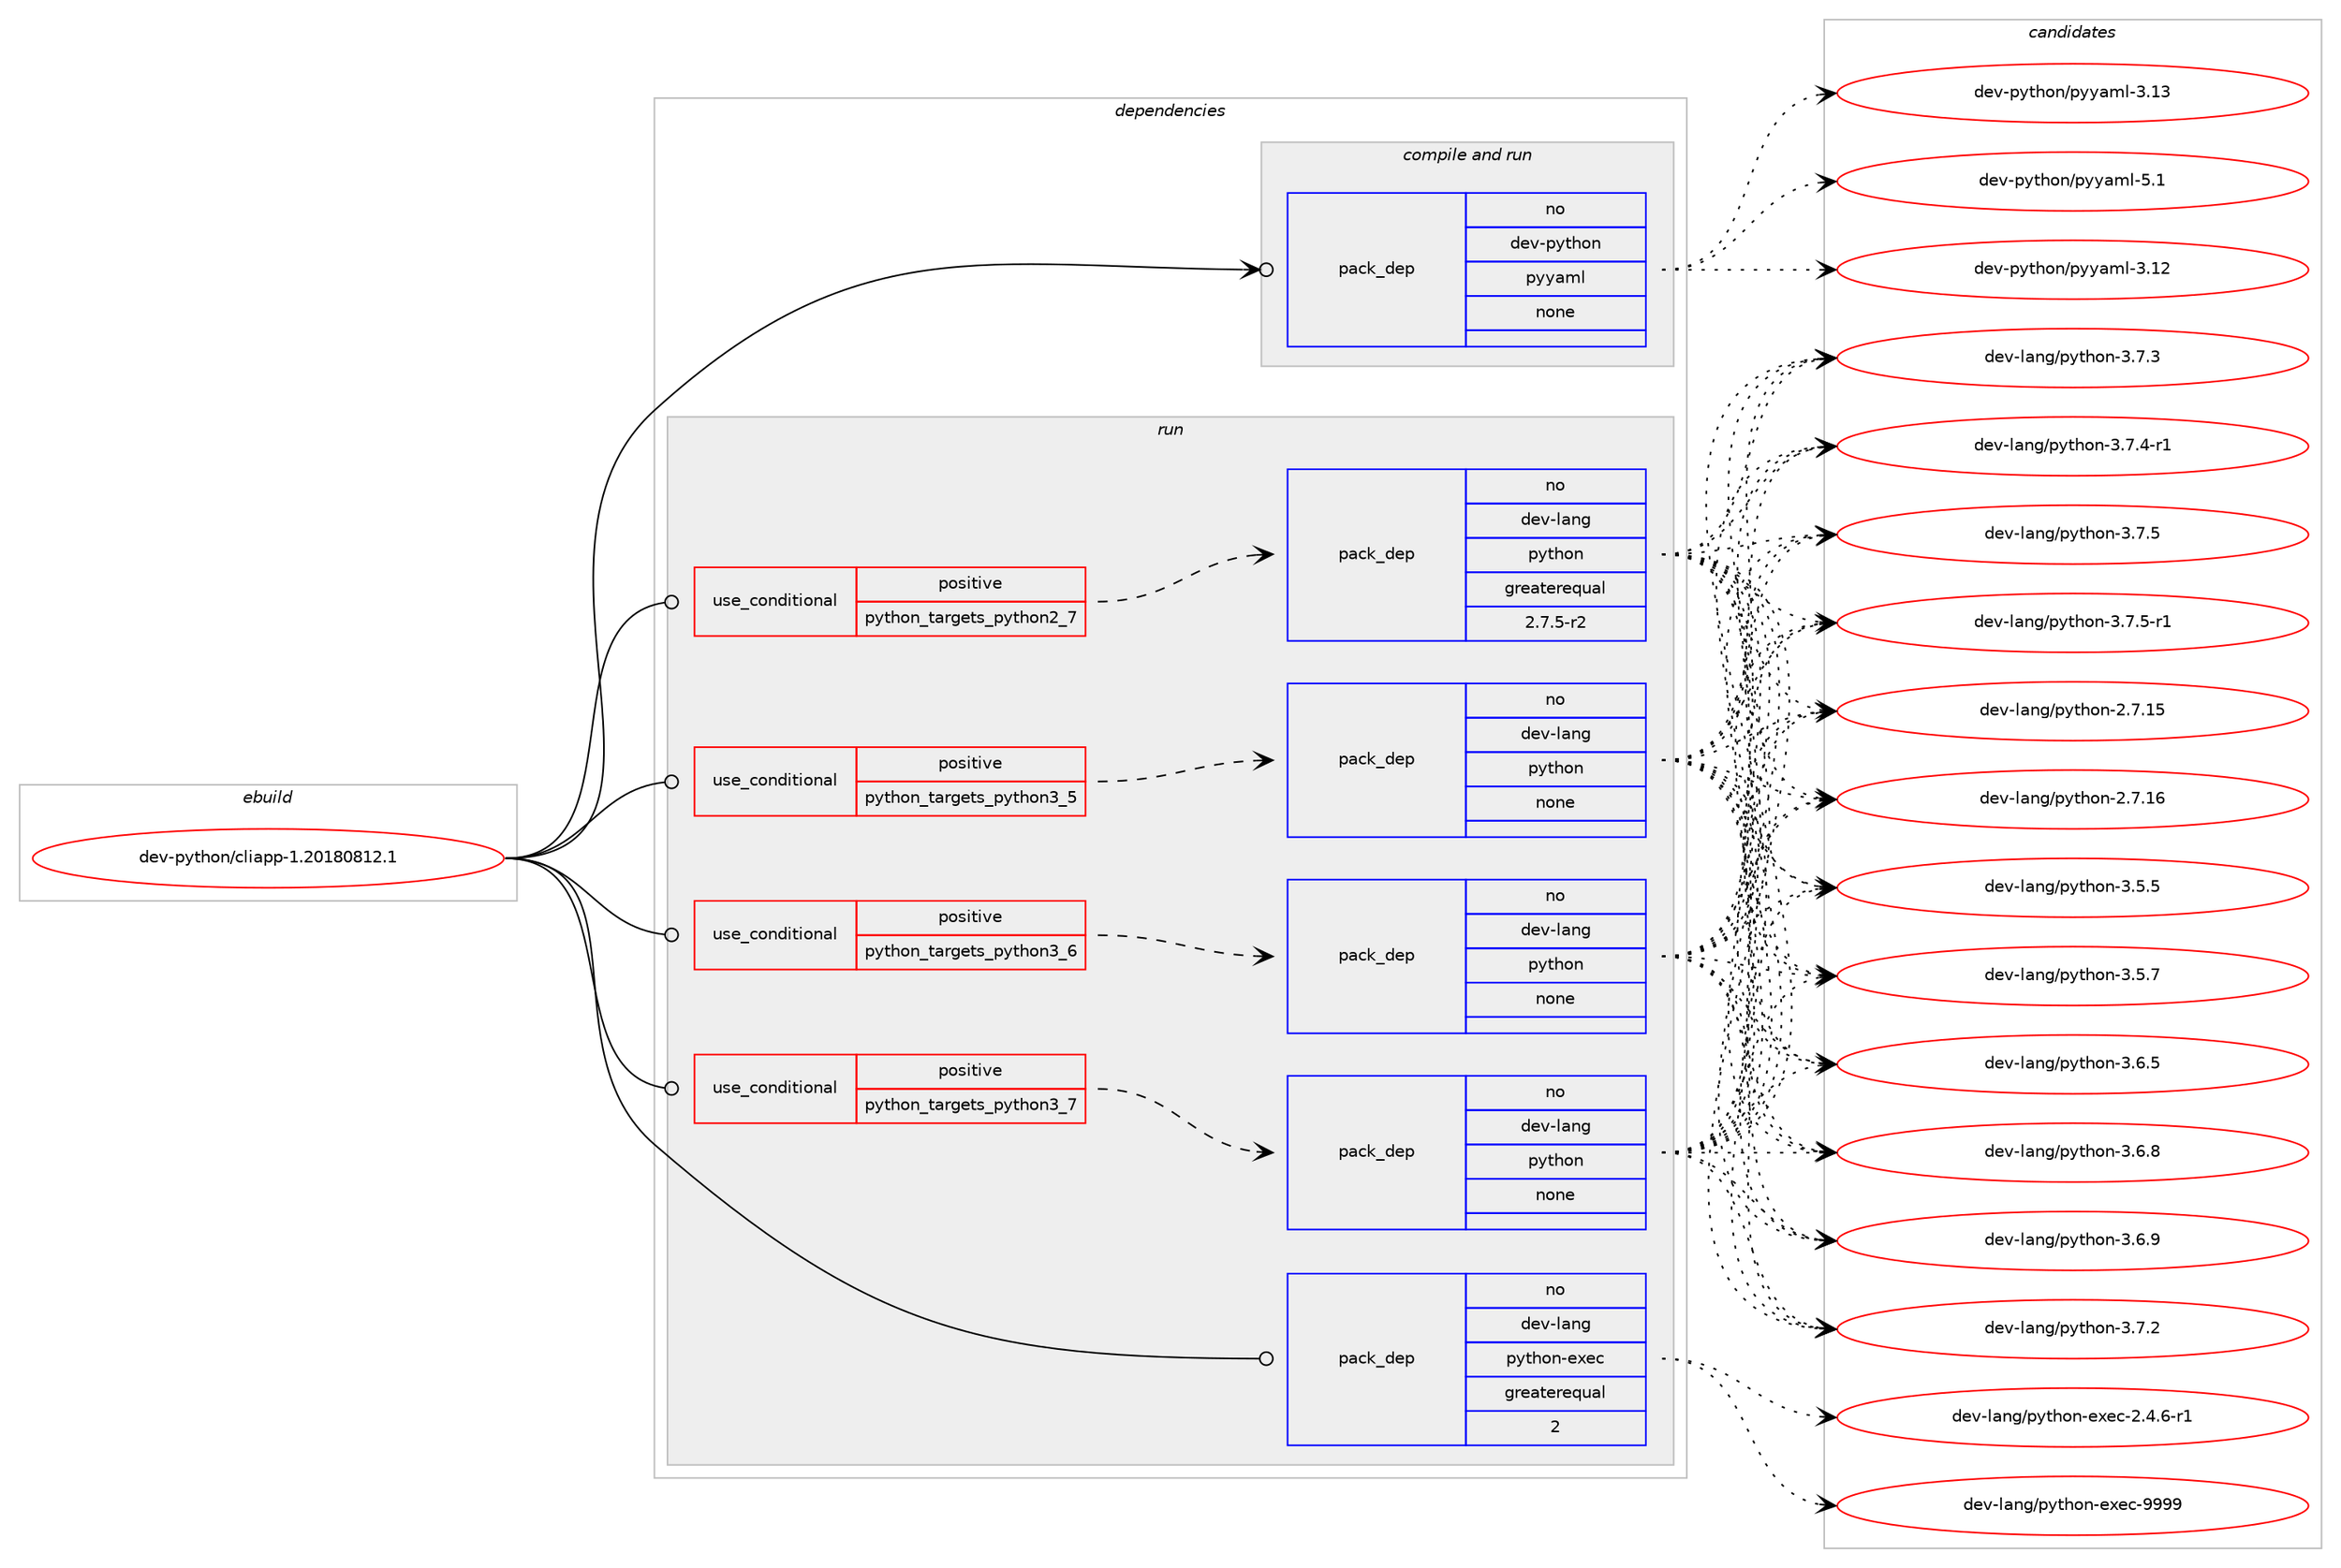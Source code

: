 digraph prolog {

# *************
# Graph options
# *************

newrank=true;
concentrate=true;
compound=true;
graph [rankdir=LR,fontname=Helvetica,fontsize=10,ranksep=1.5];#, ranksep=2.5, nodesep=0.2];
edge  [arrowhead=vee];
node  [fontname=Helvetica,fontsize=10];

# **********
# The ebuild
# **********

subgraph cluster_leftcol {
color=gray;
rank=same;
label=<<i>ebuild</i>>;
id [label="dev-python/cliapp-1.20180812.1", color=red, width=4, href="../dev-python/cliapp-1.20180812.1.svg"];
}

# ****************
# The dependencies
# ****************

subgraph cluster_midcol {
color=gray;
label=<<i>dependencies</i>>;
subgraph cluster_compile {
fillcolor="#eeeeee";
style=filled;
label=<<i>compile</i>>;
}
subgraph cluster_compileandrun {
fillcolor="#eeeeee";
style=filled;
label=<<i>compile and run</i>>;
subgraph pack449694 {
dependency599033 [label=<<TABLE BORDER="0" CELLBORDER="1" CELLSPACING="0" CELLPADDING="4" WIDTH="220"><TR><TD ROWSPAN="6" CELLPADDING="30">pack_dep</TD></TR><TR><TD WIDTH="110">no</TD></TR><TR><TD>dev-python</TD></TR><TR><TD>pyyaml</TD></TR><TR><TD>none</TD></TR><TR><TD></TD></TR></TABLE>>, shape=none, color=blue];
}
id:e -> dependency599033:w [weight=20,style="solid",arrowhead="odotvee"];
}
subgraph cluster_run {
fillcolor="#eeeeee";
style=filled;
label=<<i>run</i>>;
subgraph cond137560 {
dependency599034 [label=<<TABLE BORDER="0" CELLBORDER="1" CELLSPACING="0" CELLPADDING="4"><TR><TD ROWSPAN="3" CELLPADDING="10">use_conditional</TD></TR><TR><TD>positive</TD></TR><TR><TD>python_targets_python2_7</TD></TR></TABLE>>, shape=none, color=red];
subgraph pack449695 {
dependency599035 [label=<<TABLE BORDER="0" CELLBORDER="1" CELLSPACING="0" CELLPADDING="4" WIDTH="220"><TR><TD ROWSPAN="6" CELLPADDING="30">pack_dep</TD></TR><TR><TD WIDTH="110">no</TD></TR><TR><TD>dev-lang</TD></TR><TR><TD>python</TD></TR><TR><TD>greaterequal</TD></TR><TR><TD>2.7.5-r2</TD></TR></TABLE>>, shape=none, color=blue];
}
dependency599034:e -> dependency599035:w [weight=20,style="dashed",arrowhead="vee"];
}
id:e -> dependency599034:w [weight=20,style="solid",arrowhead="odot"];
subgraph cond137561 {
dependency599036 [label=<<TABLE BORDER="0" CELLBORDER="1" CELLSPACING="0" CELLPADDING="4"><TR><TD ROWSPAN="3" CELLPADDING="10">use_conditional</TD></TR><TR><TD>positive</TD></TR><TR><TD>python_targets_python3_5</TD></TR></TABLE>>, shape=none, color=red];
subgraph pack449696 {
dependency599037 [label=<<TABLE BORDER="0" CELLBORDER="1" CELLSPACING="0" CELLPADDING="4" WIDTH="220"><TR><TD ROWSPAN="6" CELLPADDING="30">pack_dep</TD></TR><TR><TD WIDTH="110">no</TD></TR><TR><TD>dev-lang</TD></TR><TR><TD>python</TD></TR><TR><TD>none</TD></TR><TR><TD></TD></TR></TABLE>>, shape=none, color=blue];
}
dependency599036:e -> dependency599037:w [weight=20,style="dashed",arrowhead="vee"];
}
id:e -> dependency599036:w [weight=20,style="solid",arrowhead="odot"];
subgraph cond137562 {
dependency599038 [label=<<TABLE BORDER="0" CELLBORDER="1" CELLSPACING="0" CELLPADDING="4"><TR><TD ROWSPAN="3" CELLPADDING="10">use_conditional</TD></TR><TR><TD>positive</TD></TR><TR><TD>python_targets_python3_6</TD></TR></TABLE>>, shape=none, color=red];
subgraph pack449697 {
dependency599039 [label=<<TABLE BORDER="0" CELLBORDER="1" CELLSPACING="0" CELLPADDING="4" WIDTH="220"><TR><TD ROWSPAN="6" CELLPADDING="30">pack_dep</TD></TR><TR><TD WIDTH="110">no</TD></TR><TR><TD>dev-lang</TD></TR><TR><TD>python</TD></TR><TR><TD>none</TD></TR><TR><TD></TD></TR></TABLE>>, shape=none, color=blue];
}
dependency599038:e -> dependency599039:w [weight=20,style="dashed",arrowhead="vee"];
}
id:e -> dependency599038:w [weight=20,style="solid",arrowhead="odot"];
subgraph cond137563 {
dependency599040 [label=<<TABLE BORDER="0" CELLBORDER="1" CELLSPACING="0" CELLPADDING="4"><TR><TD ROWSPAN="3" CELLPADDING="10">use_conditional</TD></TR><TR><TD>positive</TD></TR><TR><TD>python_targets_python3_7</TD></TR></TABLE>>, shape=none, color=red];
subgraph pack449698 {
dependency599041 [label=<<TABLE BORDER="0" CELLBORDER="1" CELLSPACING="0" CELLPADDING="4" WIDTH="220"><TR><TD ROWSPAN="6" CELLPADDING="30">pack_dep</TD></TR><TR><TD WIDTH="110">no</TD></TR><TR><TD>dev-lang</TD></TR><TR><TD>python</TD></TR><TR><TD>none</TD></TR><TR><TD></TD></TR></TABLE>>, shape=none, color=blue];
}
dependency599040:e -> dependency599041:w [weight=20,style="dashed",arrowhead="vee"];
}
id:e -> dependency599040:w [weight=20,style="solid",arrowhead="odot"];
subgraph pack449699 {
dependency599042 [label=<<TABLE BORDER="0" CELLBORDER="1" CELLSPACING="0" CELLPADDING="4" WIDTH="220"><TR><TD ROWSPAN="6" CELLPADDING="30">pack_dep</TD></TR><TR><TD WIDTH="110">no</TD></TR><TR><TD>dev-lang</TD></TR><TR><TD>python-exec</TD></TR><TR><TD>greaterequal</TD></TR><TR><TD>2</TD></TR></TABLE>>, shape=none, color=blue];
}
id:e -> dependency599042:w [weight=20,style="solid",arrowhead="odot"];
}
}

# **************
# The candidates
# **************

subgraph cluster_choices {
rank=same;
color=gray;
label=<<i>candidates</i>>;

subgraph choice449694 {
color=black;
nodesep=1;
choice1001011184511212111610411111047112121121971091084551464950 [label="dev-python/pyyaml-3.12", color=red, width=4,href="../dev-python/pyyaml-3.12.svg"];
choice1001011184511212111610411111047112121121971091084551464951 [label="dev-python/pyyaml-3.13", color=red, width=4,href="../dev-python/pyyaml-3.13.svg"];
choice10010111845112121116104111110471121211219710910845534649 [label="dev-python/pyyaml-5.1", color=red, width=4,href="../dev-python/pyyaml-5.1.svg"];
dependency599033:e -> choice1001011184511212111610411111047112121121971091084551464950:w [style=dotted,weight="100"];
dependency599033:e -> choice1001011184511212111610411111047112121121971091084551464951:w [style=dotted,weight="100"];
dependency599033:e -> choice10010111845112121116104111110471121211219710910845534649:w [style=dotted,weight="100"];
}
subgraph choice449695 {
color=black;
nodesep=1;
choice10010111845108971101034711212111610411111045504655464953 [label="dev-lang/python-2.7.15", color=red, width=4,href="../dev-lang/python-2.7.15.svg"];
choice10010111845108971101034711212111610411111045504655464954 [label="dev-lang/python-2.7.16", color=red, width=4,href="../dev-lang/python-2.7.16.svg"];
choice100101118451089711010347112121116104111110455146534653 [label="dev-lang/python-3.5.5", color=red, width=4,href="../dev-lang/python-3.5.5.svg"];
choice100101118451089711010347112121116104111110455146534655 [label="dev-lang/python-3.5.7", color=red, width=4,href="../dev-lang/python-3.5.7.svg"];
choice100101118451089711010347112121116104111110455146544653 [label="dev-lang/python-3.6.5", color=red, width=4,href="../dev-lang/python-3.6.5.svg"];
choice100101118451089711010347112121116104111110455146544656 [label="dev-lang/python-3.6.8", color=red, width=4,href="../dev-lang/python-3.6.8.svg"];
choice100101118451089711010347112121116104111110455146544657 [label="dev-lang/python-3.6.9", color=red, width=4,href="../dev-lang/python-3.6.9.svg"];
choice100101118451089711010347112121116104111110455146554650 [label="dev-lang/python-3.7.2", color=red, width=4,href="../dev-lang/python-3.7.2.svg"];
choice100101118451089711010347112121116104111110455146554651 [label="dev-lang/python-3.7.3", color=red, width=4,href="../dev-lang/python-3.7.3.svg"];
choice1001011184510897110103471121211161041111104551465546524511449 [label="dev-lang/python-3.7.4-r1", color=red, width=4,href="../dev-lang/python-3.7.4-r1.svg"];
choice100101118451089711010347112121116104111110455146554653 [label="dev-lang/python-3.7.5", color=red, width=4,href="../dev-lang/python-3.7.5.svg"];
choice1001011184510897110103471121211161041111104551465546534511449 [label="dev-lang/python-3.7.5-r1", color=red, width=4,href="../dev-lang/python-3.7.5-r1.svg"];
dependency599035:e -> choice10010111845108971101034711212111610411111045504655464953:w [style=dotted,weight="100"];
dependency599035:e -> choice10010111845108971101034711212111610411111045504655464954:w [style=dotted,weight="100"];
dependency599035:e -> choice100101118451089711010347112121116104111110455146534653:w [style=dotted,weight="100"];
dependency599035:e -> choice100101118451089711010347112121116104111110455146534655:w [style=dotted,weight="100"];
dependency599035:e -> choice100101118451089711010347112121116104111110455146544653:w [style=dotted,weight="100"];
dependency599035:e -> choice100101118451089711010347112121116104111110455146544656:w [style=dotted,weight="100"];
dependency599035:e -> choice100101118451089711010347112121116104111110455146544657:w [style=dotted,weight="100"];
dependency599035:e -> choice100101118451089711010347112121116104111110455146554650:w [style=dotted,weight="100"];
dependency599035:e -> choice100101118451089711010347112121116104111110455146554651:w [style=dotted,weight="100"];
dependency599035:e -> choice1001011184510897110103471121211161041111104551465546524511449:w [style=dotted,weight="100"];
dependency599035:e -> choice100101118451089711010347112121116104111110455146554653:w [style=dotted,weight="100"];
dependency599035:e -> choice1001011184510897110103471121211161041111104551465546534511449:w [style=dotted,weight="100"];
}
subgraph choice449696 {
color=black;
nodesep=1;
choice10010111845108971101034711212111610411111045504655464953 [label="dev-lang/python-2.7.15", color=red, width=4,href="../dev-lang/python-2.7.15.svg"];
choice10010111845108971101034711212111610411111045504655464954 [label="dev-lang/python-2.7.16", color=red, width=4,href="../dev-lang/python-2.7.16.svg"];
choice100101118451089711010347112121116104111110455146534653 [label="dev-lang/python-3.5.5", color=red, width=4,href="../dev-lang/python-3.5.5.svg"];
choice100101118451089711010347112121116104111110455146534655 [label="dev-lang/python-3.5.7", color=red, width=4,href="../dev-lang/python-3.5.7.svg"];
choice100101118451089711010347112121116104111110455146544653 [label="dev-lang/python-3.6.5", color=red, width=4,href="../dev-lang/python-3.6.5.svg"];
choice100101118451089711010347112121116104111110455146544656 [label="dev-lang/python-3.6.8", color=red, width=4,href="../dev-lang/python-3.6.8.svg"];
choice100101118451089711010347112121116104111110455146544657 [label="dev-lang/python-3.6.9", color=red, width=4,href="../dev-lang/python-3.6.9.svg"];
choice100101118451089711010347112121116104111110455146554650 [label="dev-lang/python-3.7.2", color=red, width=4,href="../dev-lang/python-3.7.2.svg"];
choice100101118451089711010347112121116104111110455146554651 [label="dev-lang/python-3.7.3", color=red, width=4,href="../dev-lang/python-3.7.3.svg"];
choice1001011184510897110103471121211161041111104551465546524511449 [label="dev-lang/python-3.7.4-r1", color=red, width=4,href="../dev-lang/python-3.7.4-r1.svg"];
choice100101118451089711010347112121116104111110455146554653 [label="dev-lang/python-3.7.5", color=red, width=4,href="../dev-lang/python-3.7.5.svg"];
choice1001011184510897110103471121211161041111104551465546534511449 [label="dev-lang/python-3.7.5-r1", color=red, width=4,href="../dev-lang/python-3.7.5-r1.svg"];
dependency599037:e -> choice10010111845108971101034711212111610411111045504655464953:w [style=dotted,weight="100"];
dependency599037:e -> choice10010111845108971101034711212111610411111045504655464954:w [style=dotted,weight="100"];
dependency599037:e -> choice100101118451089711010347112121116104111110455146534653:w [style=dotted,weight="100"];
dependency599037:e -> choice100101118451089711010347112121116104111110455146534655:w [style=dotted,weight="100"];
dependency599037:e -> choice100101118451089711010347112121116104111110455146544653:w [style=dotted,weight="100"];
dependency599037:e -> choice100101118451089711010347112121116104111110455146544656:w [style=dotted,weight="100"];
dependency599037:e -> choice100101118451089711010347112121116104111110455146544657:w [style=dotted,weight="100"];
dependency599037:e -> choice100101118451089711010347112121116104111110455146554650:w [style=dotted,weight="100"];
dependency599037:e -> choice100101118451089711010347112121116104111110455146554651:w [style=dotted,weight="100"];
dependency599037:e -> choice1001011184510897110103471121211161041111104551465546524511449:w [style=dotted,weight="100"];
dependency599037:e -> choice100101118451089711010347112121116104111110455146554653:w [style=dotted,weight="100"];
dependency599037:e -> choice1001011184510897110103471121211161041111104551465546534511449:w [style=dotted,weight="100"];
}
subgraph choice449697 {
color=black;
nodesep=1;
choice10010111845108971101034711212111610411111045504655464953 [label="dev-lang/python-2.7.15", color=red, width=4,href="../dev-lang/python-2.7.15.svg"];
choice10010111845108971101034711212111610411111045504655464954 [label="dev-lang/python-2.7.16", color=red, width=4,href="../dev-lang/python-2.7.16.svg"];
choice100101118451089711010347112121116104111110455146534653 [label="dev-lang/python-3.5.5", color=red, width=4,href="../dev-lang/python-3.5.5.svg"];
choice100101118451089711010347112121116104111110455146534655 [label="dev-lang/python-3.5.7", color=red, width=4,href="../dev-lang/python-3.5.7.svg"];
choice100101118451089711010347112121116104111110455146544653 [label="dev-lang/python-3.6.5", color=red, width=4,href="../dev-lang/python-3.6.5.svg"];
choice100101118451089711010347112121116104111110455146544656 [label="dev-lang/python-3.6.8", color=red, width=4,href="../dev-lang/python-3.6.8.svg"];
choice100101118451089711010347112121116104111110455146544657 [label="dev-lang/python-3.6.9", color=red, width=4,href="../dev-lang/python-3.6.9.svg"];
choice100101118451089711010347112121116104111110455146554650 [label="dev-lang/python-3.7.2", color=red, width=4,href="../dev-lang/python-3.7.2.svg"];
choice100101118451089711010347112121116104111110455146554651 [label="dev-lang/python-3.7.3", color=red, width=4,href="../dev-lang/python-3.7.3.svg"];
choice1001011184510897110103471121211161041111104551465546524511449 [label="dev-lang/python-3.7.4-r1", color=red, width=4,href="../dev-lang/python-3.7.4-r1.svg"];
choice100101118451089711010347112121116104111110455146554653 [label="dev-lang/python-3.7.5", color=red, width=4,href="../dev-lang/python-3.7.5.svg"];
choice1001011184510897110103471121211161041111104551465546534511449 [label="dev-lang/python-3.7.5-r1", color=red, width=4,href="../dev-lang/python-3.7.5-r1.svg"];
dependency599039:e -> choice10010111845108971101034711212111610411111045504655464953:w [style=dotted,weight="100"];
dependency599039:e -> choice10010111845108971101034711212111610411111045504655464954:w [style=dotted,weight="100"];
dependency599039:e -> choice100101118451089711010347112121116104111110455146534653:w [style=dotted,weight="100"];
dependency599039:e -> choice100101118451089711010347112121116104111110455146534655:w [style=dotted,weight="100"];
dependency599039:e -> choice100101118451089711010347112121116104111110455146544653:w [style=dotted,weight="100"];
dependency599039:e -> choice100101118451089711010347112121116104111110455146544656:w [style=dotted,weight="100"];
dependency599039:e -> choice100101118451089711010347112121116104111110455146544657:w [style=dotted,weight="100"];
dependency599039:e -> choice100101118451089711010347112121116104111110455146554650:w [style=dotted,weight="100"];
dependency599039:e -> choice100101118451089711010347112121116104111110455146554651:w [style=dotted,weight="100"];
dependency599039:e -> choice1001011184510897110103471121211161041111104551465546524511449:w [style=dotted,weight="100"];
dependency599039:e -> choice100101118451089711010347112121116104111110455146554653:w [style=dotted,weight="100"];
dependency599039:e -> choice1001011184510897110103471121211161041111104551465546534511449:w [style=dotted,weight="100"];
}
subgraph choice449698 {
color=black;
nodesep=1;
choice10010111845108971101034711212111610411111045504655464953 [label="dev-lang/python-2.7.15", color=red, width=4,href="../dev-lang/python-2.7.15.svg"];
choice10010111845108971101034711212111610411111045504655464954 [label="dev-lang/python-2.7.16", color=red, width=4,href="../dev-lang/python-2.7.16.svg"];
choice100101118451089711010347112121116104111110455146534653 [label="dev-lang/python-3.5.5", color=red, width=4,href="../dev-lang/python-3.5.5.svg"];
choice100101118451089711010347112121116104111110455146534655 [label="dev-lang/python-3.5.7", color=red, width=4,href="../dev-lang/python-3.5.7.svg"];
choice100101118451089711010347112121116104111110455146544653 [label="dev-lang/python-3.6.5", color=red, width=4,href="../dev-lang/python-3.6.5.svg"];
choice100101118451089711010347112121116104111110455146544656 [label="dev-lang/python-3.6.8", color=red, width=4,href="../dev-lang/python-3.6.8.svg"];
choice100101118451089711010347112121116104111110455146544657 [label="dev-lang/python-3.6.9", color=red, width=4,href="../dev-lang/python-3.6.9.svg"];
choice100101118451089711010347112121116104111110455146554650 [label="dev-lang/python-3.7.2", color=red, width=4,href="../dev-lang/python-3.7.2.svg"];
choice100101118451089711010347112121116104111110455146554651 [label="dev-lang/python-3.7.3", color=red, width=4,href="../dev-lang/python-3.7.3.svg"];
choice1001011184510897110103471121211161041111104551465546524511449 [label="dev-lang/python-3.7.4-r1", color=red, width=4,href="../dev-lang/python-3.7.4-r1.svg"];
choice100101118451089711010347112121116104111110455146554653 [label="dev-lang/python-3.7.5", color=red, width=4,href="../dev-lang/python-3.7.5.svg"];
choice1001011184510897110103471121211161041111104551465546534511449 [label="dev-lang/python-3.7.5-r1", color=red, width=4,href="../dev-lang/python-3.7.5-r1.svg"];
dependency599041:e -> choice10010111845108971101034711212111610411111045504655464953:w [style=dotted,weight="100"];
dependency599041:e -> choice10010111845108971101034711212111610411111045504655464954:w [style=dotted,weight="100"];
dependency599041:e -> choice100101118451089711010347112121116104111110455146534653:w [style=dotted,weight="100"];
dependency599041:e -> choice100101118451089711010347112121116104111110455146534655:w [style=dotted,weight="100"];
dependency599041:e -> choice100101118451089711010347112121116104111110455146544653:w [style=dotted,weight="100"];
dependency599041:e -> choice100101118451089711010347112121116104111110455146544656:w [style=dotted,weight="100"];
dependency599041:e -> choice100101118451089711010347112121116104111110455146544657:w [style=dotted,weight="100"];
dependency599041:e -> choice100101118451089711010347112121116104111110455146554650:w [style=dotted,weight="100"];
dependency599041:e -> choice100101118451089711010347112121116104111110455146554651:w [style=dotted,weight="100"];
dependency599041:e -> choice1001011184510897110103471121211161041111104551465546524511449:w [style=dotted,weight="100"];
dependency599041:e -> choice100101118451089711010347112121116104111110455146554653:w [style=dotted,weight="100"];
dependency599041:e -> choice1001011184510897110103471121211161041111104551465546534511449:w [style=dotted,weight="100"];
}
subgraph choice449699 {
color=black;
nodesep=1;
choice10010111845108971101034711212111610411111045101120101994550465246544511449 [label="dev-lang/python-exec-2.4.6-r1", color=red, width=4,href="../dev-lang/python-exec-2.4.6-r1.svg"];
choice10010111845108971101034711212111610411111045101120101994557575757 [label="dev-lang/python-exec-9999", color=red, width=4,href="../dev-lang/python-exec-9999.svg"];
dependency599042:e -> choice10010111845108971101034711212111610411111045101120101994550465246544511449:w [style=dotted,weight="100"];
dependency599042:e -> choice10010111845108971101034711212111610411111045101120101994557575757:w [style=dotted,weight="100"];
}
}

}
